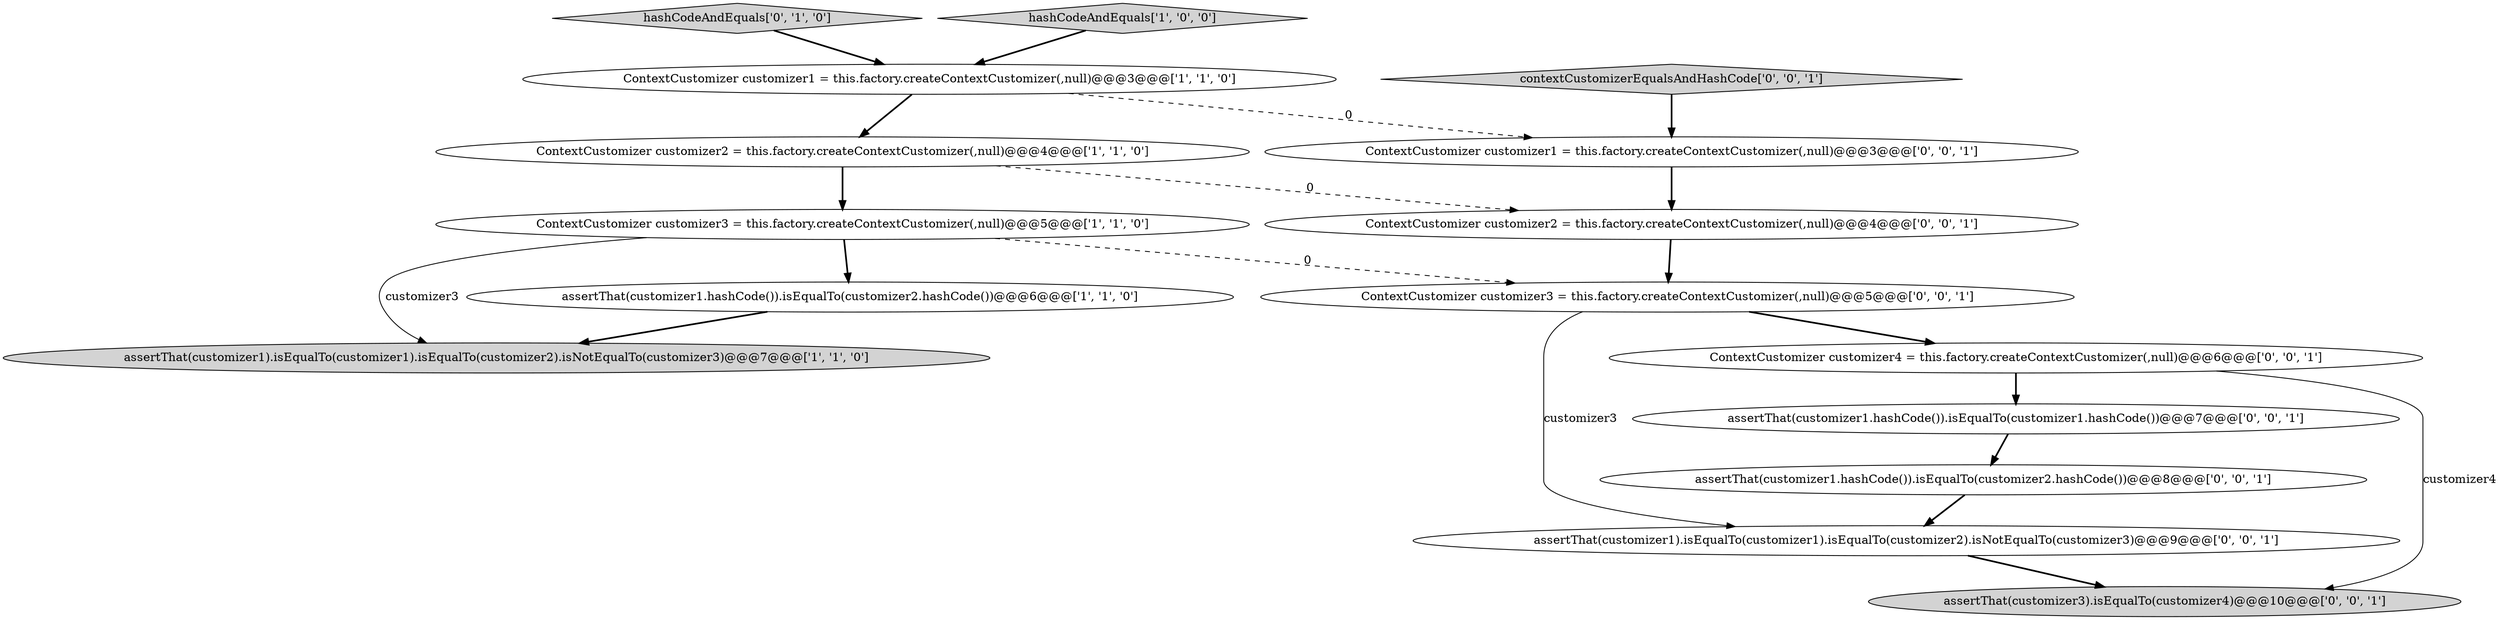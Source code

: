 digraph {
15 [style = filled, label = "ContextCustomizer customizer2 = this.factory.createContextCustomizer(,null)@@@4@@@['0', '0', '1']", fillcolor = white, shape = ellipse image = "AAA0AAABBB3BBB"];
3 [style = filled, label = "ContextCustomizer customizer1 = this.factory.createContextCustomizer(,null)@@@3@@@['1', '1', '0']", fillcolor = white, shape = ellipse image = "AAA0AAABBB1BBB"];
6 [style = filled, label = "hashCodeAndEquals['0', '1', '0']", fillcolor = lightgray, shape = diamond image = "AAA0AAABBB2BBB"];
10 [style = filled, label = "assertThat(customizer1.hashCode()).isEqualTo(customizer2.hashCode())@@@8@@@['0', '0', '1']", fillcolor = white, shape = ellipse image = "AAA0AAABBB3BBB"];
14 [style = filled, label = "contextCustomizerEqualsAndHashCode['0', '0', '1']", fillcolor = lightgray, shape = diamond image = "AAA0AAABBB3BBB"];
0 [style = filled, label = "ContextCustomizer customizer2 = this.factory.createContextCustomizer(,null)@@@4@@@['1', '1', '0']", fillcolor = white, shape = ellipse image = "AAA0AAABBB1BBB"];
5 [style = filled, label = "hashCodeAndEquals['1', '0', '0']", fillcolor = lightgray, shape = diamond image = "AAA0AAABBB1BBB"];
9 [style = filled, label = "assertThat(customizer1.hashCode()).isEqualTo(customizer1.hashCode())@@@7@@@['0', '0', '1']", fillcolor = white, shape = ellipse image = "AAA0AAABBB3BBB"];
12 [style = filled, label = "ContextCustomizer customizer1 = this.factory.createContextCustomizer(,null)@@@3@@@['0', '0', '1']", fillcolor = white, shape = ellipse image = "AAA0AAABBB3BBB"];
1 [style = filled, label = "assertThat(customizer1).isEqualTo(customizer1).isEqualTo(customizer2).isNotEqualTo(customizer3)@@@7@@@['1', '1', '0']", fillcolor = lightgray, shape = ellipse image = "AAA0AAABBB1BBB"];
4 [style = filled, label = "assertThat(customizer1.hashCode()).isEqualTo(customizer2.hashCode())@@@6@@@['1', '1', '0']", fillcolor = white, shape = ellipse image = "AAA0AAABBB1BBB"];
11 [style = filled, label = "ContextCustomizer customizer3 = this.factory.createContextCustomizer(,null)@@@5@@@['0', '0', '1']", fillcolor = white, shape = ellipse image = "AAA0AAABBB3BBB"];
13 [style = filled, label = "ContextCustomizer customizer4 = this.factory.createContextCustomizer(,null)@@@6@@@['0', '0', '1']", fillcolor = white, shape = ellipse image = "AAA0AAABBB3BBB"];
2 [style = filled, label = "ContextCustomizer customizer3 = this.factory.createContextCustomizer(,null)@@@5@@@['1', '1', '0']", fillcolor = white, shape = ellipse image = "AAA0AAABBB1BBB"];
7 [style = filled, label = "assertThat(customizer3).isEqualTo(customizer4)@@@10@@@['0', '0', '1']", fillcolor = lightgray, shape = ellipse image = "AAA0AAABBB3BBB"];
8 [style = filled, label = "assertThat(customizer1).isEqualTo(customizer1).isEqualTo(customizer2).isNotEqualTo(customizer3)@@@9@@@['0', '0', '1']", fillcolor = white, shape = ellipse image = "AAA0AAABBB3BBB"];
5->3 [style = bold, label=""];
6->3 [style = bold, label=""];
0->15 [style = dashed, label="0"];
2->11 [style = dashed, label="0"];
4->1 [style = bold, label=""];
13->9 [style = bold, label=""];
3->12 [style = dashed, label="0"];
15->11 [style = bold, label=""];
9->10 [style = bold, label=""];
10->8 [style = bold, label=""];
11->13 [style = bold, label=""];
2->1 [style = solid, label="customizer3"];
13->7 [style = solid, label="customizer4"];
2->4 [style = bold, label=""];
14->12 [style = bold, label=""];
3->0 [style = bold, label=""];
8->7 [style = bold, label=""];
11->8 [style = solid, label="customizer3"];
0->2 [style = bold, label=""];
12->15 [style = bold, label=""];
}
